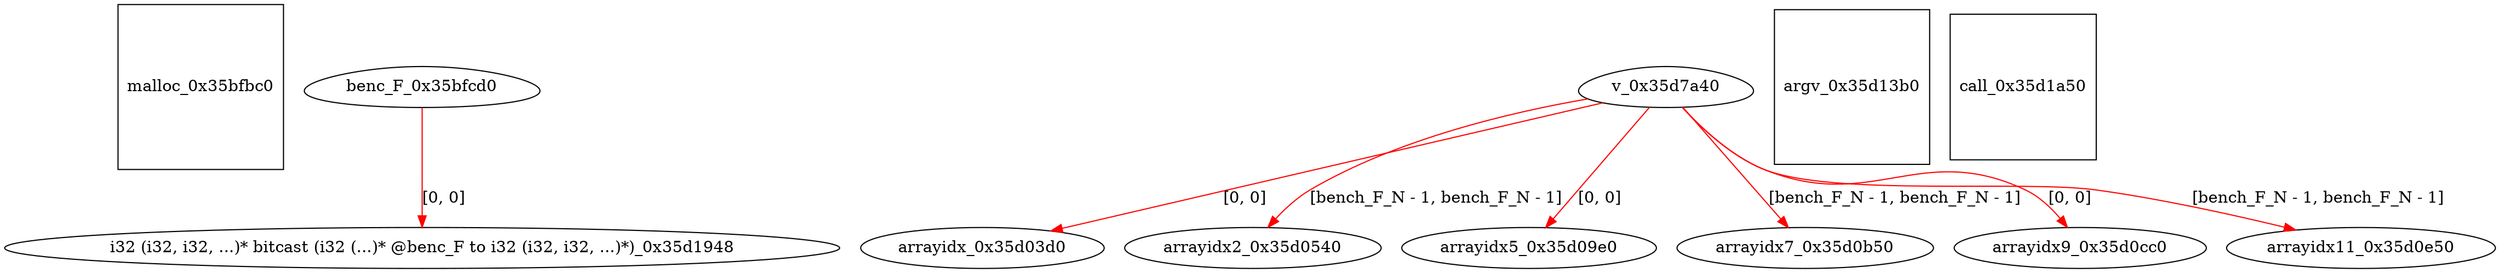 digraph grafico {
"malloc_0x35bfbc0" [shape=square];
"benc_F_0x35bfcd0" [shape=egg];
"arrayidx_0x35d03d0" [shape=ellipse];
"v_0x35d7a40" -> "arrayidx_0x35d03d0" [label="[0, 0]",color=red];
"arrayidx2_0x35d0540" [shape=ellipse];
"v_0x35d7a40" -> "arrayidx2_0x35d0540" [label="[bench_F_N - 1, bench_F_N - 1]",color=red];
"arrayidx5_0x35d09e0" [shape=ellipse];
"v_0x35d7a40" -> "arrayidx5_0x35d09e0" [label="[0, 0]",color=red];
"arrayidx7_0x35d0b50" [shape=ellipse];
"v_0x35d7a40" -> "arrayidx7_0x35d0b50" [label="[bench_F_N - 1, bench_F_N - 1]",color=red];
"arrayidx9_0x35d0cc0" [shape=ellipse];
"v_0x35d7a40" -> "arrayidx9_0x35d0cc0" [label="[0, 0]",color=red];
"arrayidx11_0x35d0e50" [shape=ellipse];
"v_0x35d7a40" -> "arrayidx11_0x35d0e50" [label="[bench_F_N - 1, bench_F_N - 1]",color=red];
"argv_0x35d13b0" [shape=square];
"i32 (i32, i32, ...)* bitcast (i32 (...)* @benc_F to i32 (i32, i32, ...)*)_0x35d1948" [shape=ellipse];
"benc_F_0x35bfcd0" -> "i32 (i32, i32, ...)* bitcast (i32 (...)* @benc_F to i32 (i32, i32, ...)*)_0x35d1948" [label="[0, 0]",color=red];
"call_0x35d1a50" [shape=square];
"v_0x35d7a40" [shape=egg];
}